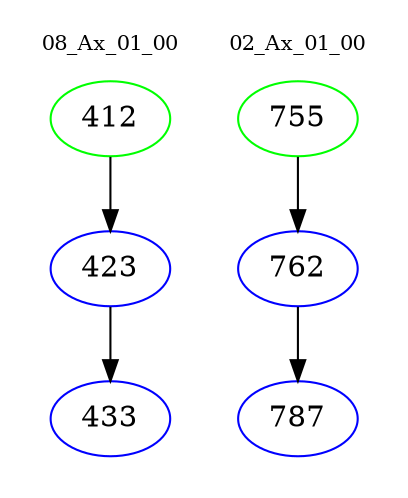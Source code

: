 digraph{
subgraph cluster_0 {
color = white
label = "08_Ax_01_00";
fontsize=10;
T0_412 [label="412", color="green"]
T0_412 -> T0_423 [color="black"]
T0_423 [label="423", color="blue"]
T0_423 -> T0_433 [color="black"]
T0_433 [label="433", color="blue"]
}
subgraph cluster_1 {
color = white
label = "02_Ax_01_00";
fontsize=10;
T1_755 [label="755", color="green"]
T1_755 -> T1_762 [color="black"]
T1_762 [label="762", color="blue"]
T1_762 -> T1_787 [color="black"]
T1_787 [label="787", color="blue"]
}
}
